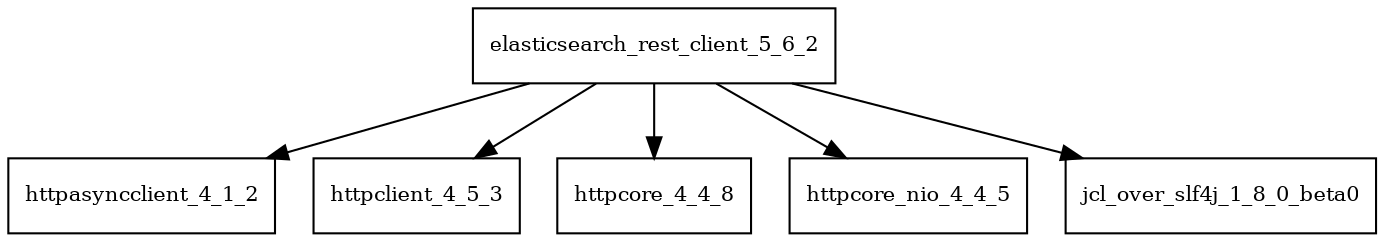 digraph elasticsearch_rest_client_5_6_2_dependencies {
  node [shape = box, fontsize=10.0];
  elasticsearch_rest_client_5_6_2 -> httpasyncclient_4_1_2;
  elasticsearch_rest_client_5_6_2 -> httpclient_4_5_3;
  elasticsearch_rest_client_5_6_2 -> httpcore_4_4_8;
  elasticsearch_rest_client_5_6_2 -> httpcore_nio_4_4_5;
  elasticsearch_rest_client_5_6_2 -> jcl_over_slf4j_1_8_0_beta0;
}
